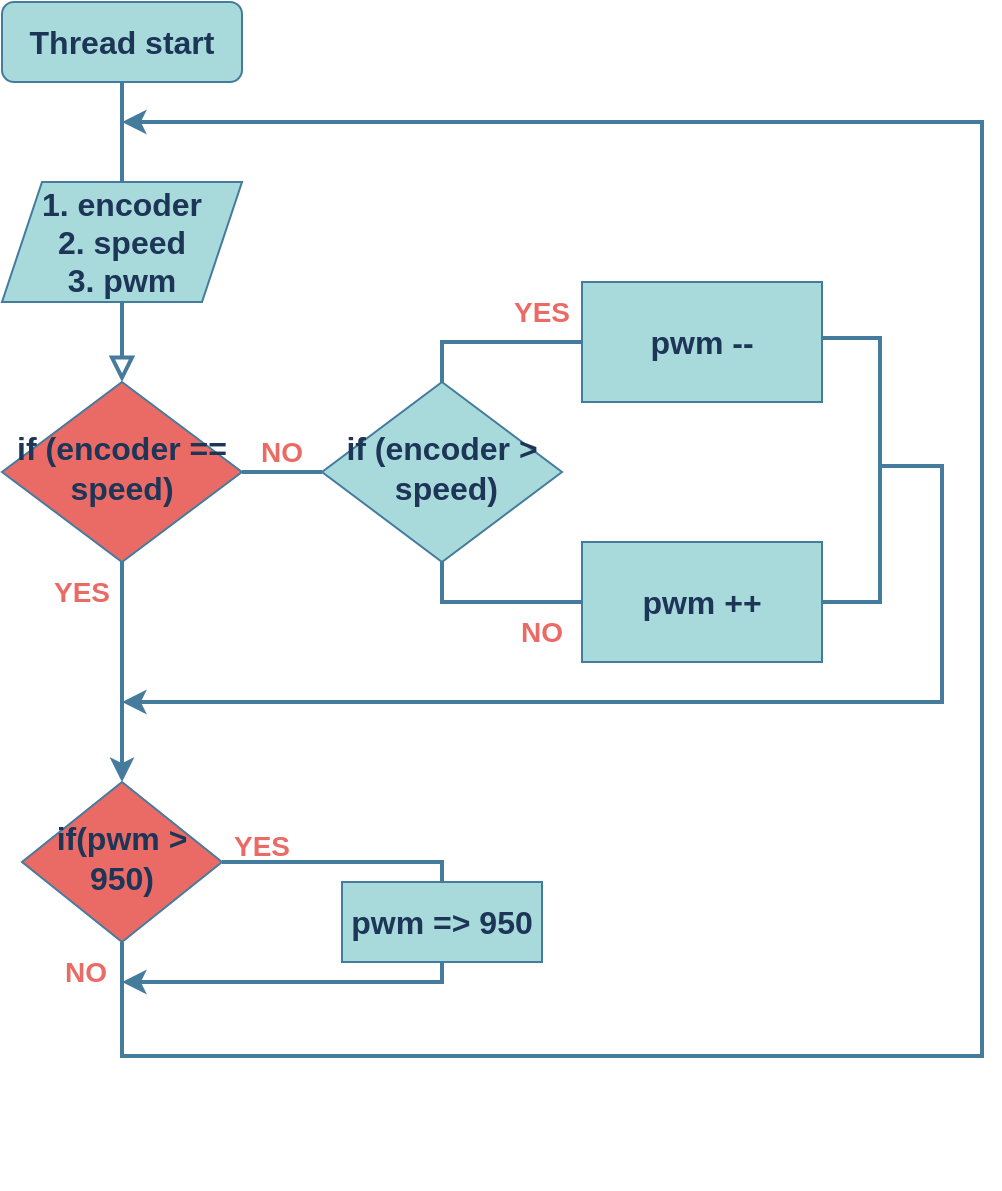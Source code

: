 <mxfile version="20.4.0" type="github">
  <diagram id="C5RBs43oDa-KdzZeNtuy" name="Page-1">
    <mxGraphModel dx="1167" dy="644" grid="0" gridSize="10" guides="1" tooltips="1" connect="1" arrows="1" fold="1" page="1" pageScale="1" pageWidth="827" pageHeight="1169" background="none" math="0" shadow="0">
      <root>
        <mxCell id="WIyWlLk6GJQsqaUBKTNV-0" />
        <mxCell id="WIyWlLk6GJQsqaUBKTNV-1" parent="WIyWlLk6GJQsqaUBKTNV-0" />
        <mxCell id="WIyWlLk6GJQsqaUBKTNV-2" value="" style="rounded=0;html=1;jettySize=auto;orthogonalLoop=1;fontSize=11;endArrow=block;endFill=0;endSize=8;strokeWidth=2;shadow=0;labelBackgroundColor=none;edgeStyle=orthogonalEdgeStyle;startArrow=none;strokeColor=#457B9D;fontColor=#1D3557;" parent="WIyWlLk6GJQsqaUBKTNV-1" source="SJDBsxzSz7_Vg80-1sMf-1" target="WIyWlLk6GJQsqaUBKTNV-6" edge="1">
          <mxGeometry relative="1" as="geometry" />
        </mxCell>
        <mxCell id="WIyWlLk6GJQsqaUBKTNV-3" value="Thread start" style="rounded=1;whiteSpace=wrap;html=1;fontSize=16;glass=0;strokeWidth=1;shadow=0;fillColor=#A8DADC;strokeColor=#457B9D;fontColor=#1D3557;fontStyle=1" parent="WIyWlLk6GJQsqaUBKTNV-1" vertex="1">
          <mxGeometry x="160" y="30" width="120" height="40" as="geometry" />
        </mxCell>
        <mxCell id="nP23edpkX2jtyH_chp0t-15" style="edgeStyle=orthogonalEdgeStyle;rounded=0;orthogonalLoop=1;jettySize=auto;html=1;entryX=0.5;entryY=0;entryDx=0;entryDy=0;strokeColor=#457B9D;strokeWidth=2;" edge="1" parent="WIyWlLk6GJQsqaUBKTNV-1" source="WIyWlLk6GJQsqaUBKTNV-6" target="WIyWlLk6GJQsqaUBKTNV-10">
          <mxGeometry relative="1" as="geometry" />
        </mxCell>
        <mxCell id="WIyWlLk6GJQsqaUBKTNV-6" value="if (encoder == speed)" style="rhombus;whiteSpace=wrap;html=1;shadow=0;fontFamily=Helvetica;fontSize=16;align=center;strokeWidth=1;spacing=6;spacingTop=-4;fillColor=#EA6B66;strokeColor=#457B9D;fontColor=#1D3557;fontStyle=1" parent="WIyWlLk6GJQsqaUBKTNV-1" vertex="1">
          <mxGeometry x="160" y="220" width="120" height="90" as="geometry" />
        </mxCell>
        <mxCell id="SJDBsxzSz7_Vg80-1sMf-20" style="edgeStyle=orthogonalEdgeStyle;rounded=0;sketch=0;orthogonalLoop=1;jettySize=auto;html=1;shadow=0;endFill=1;strokeColor=#457B9D;fontColor=#1D3557;labelBackgroundColor=#F1FAEE;strokeWidth=2;" parent="WIyWlLk6GJQsqaUBKTNV-1" source="WIyWlLk6GJQsqaUBKTNV-10" edge="1">
          <mxGeometry relative="1" as="geometry">
            <mxPoint x="220" y="520" as="targetPoint" />
            <Array as="points">
              <mxPoint x="380" y="460" />
              <mxPoint x="380" y="520" />
            </Array>
          </mxGeometry>
        </mxCell>
        <mxCell id="WIyWlLk6GJQsqaUBKTNV-10" value="if(pwm &amp;gt; 950)" style="rhombus;whiteSpace=wrap;html=1;shadow=0;fontFamily=Helvetica;fontSize=16;align=center;strokeWidth=1;spacing=6;spacingTop=-4;fillColor=#EA6B66;strokeColor=#457B9D;fontColor=#1D3557;fontStyle=1" parent="WIyWlLk6GJQsqaUBKTNV-1" vertex="1">
          <mxGeometry x="170" y="420" width="100" height="80" as="geometry" />
        </mxCell>
        <mxCell id="SJDBsxzSz7_Vg80-1sMf-1" value="1. encoder&lt;br style=&quot;font-size: 16px;&quot;&gt;2. speed&lt;br style=&quot;font-size: 16px;&quot;&gt;3. pwm&lt;br style=&quot;font-size: 16px;&quot;&gt;" style="shape=parallelogram;perimeter=parallelogramPerimeter;whiteSpace=wrap;html=1;fixedSize=1;fillColor=#A8DADC;strokeColor=#457B9D;fontColor=#1D3557;fontStyle=1;fontSize=16;" parent="WIyWlLk6GJQsqaUBKTNV-1" vertex="1">
          <mxGeometry x="160" y="120" width="120" height="60" as="geometry" />
        </mxCell>
        <mxCell id="SJDBsxzSz7_Vg80-1sMf-2" value="" style="rounded=0;html=1;jettySize=auto;orthogonalLoop=1;fontSize=11;endArrow=none;endFill=0;endSize=8;strokeWidth=2;shadow=0;labelBackgroundColor=none;edgeStyle=orthogonalEdgeStyle;strokeColor=#457B9D;fontColor=#1D3557;" parent="WIyWlLk6GJQsqaUBKTNV-1" source="WIyWlLk6GJQsqaUBKTNV-3" target="SJDBsxzSz7_Vg80-1sMf-1" edge="1">
          <mxGeometry relative="1" as="geometry">
            <mxPoint x="220" y="80" as="sourcePoint" />
            <mxPoint x="220" y="230" as="targetPoint" />
          </mxGeometry>
        </mxCell>
        <mxCell id="SJDBsxzSz7_Vg80-1sMf-3" value="if (encoder &amp;gt;&lt;br style=&quot;font-size: 16px;&quot;&gt;&amp;nbsp;speed)" style="rhombus;whiteSpace=wrap;html=1;shadow=0;fontFamily=Helvetica;fontSize=16;align=center;strokeWidth=1;spacing=6;spacingTop=-4;fillColor=#A8DADC;strokeColor=#457B9D;fontColor=#1D3557;fontStyle=1" parent="WIyWlLk6GJQsqaUBKTNV-1" vertex="1">
          <mxGeometry x="320" y="220" width="120" height="90" as="geometry" />
        </mxCell>
        <mxCell id="SJDBsxzSz7_Vg80-1sMf-4" value="" style="edgeStyle=orthogonalEdgeStyle;rounded=0;html=1;jettySize=auto;orthogonalLoop=1;fontSize=11;endArrow=none;endFill=0;endSize=8;strokeWidth=2;shadow=0;labelBackgroundColor=none;strokeColor=#457B9D;fontColor=#1D3557;" parent="WIyWlLk6GJQsqaUBKTNV-1" source="WIyWlLk6GJQsqaUBKTNV-6" target="SJDBsxzSz7_Vg80-1sMf-3" edge="1">
          <mxGeometry y="10" relative="1" as="geometry">
            <mxPoint as="offset" />
            <mxPoint x="280" y="265" as="sourcePoint" />
            <mxPoint x="460" y="265" as="targetPoint" />
          </mxGeometry>
        </mxCell>
        <mxCell id="SJDBsxzSz7_Vg80-1sMf-6" value="pwm ++" style="rounded=0;whiteSpace=wrap;html=1;fillColor=#A8DADC;strokeColor=#457B9D;fontColor=#1D3557;fontStyle=1;fontSize=16;" parent="WIyWlLk6GJQsqaUBKTNV-1" vertex="1">
          <mxGeometry x="450" y="300" width="120" height="60" as="geometry" />
        </mxCell>
        <mxCell id="SJDBsxzSz7_Vg80-1sMf-8" value="pwm --" style="rounded=0;whiteSpace=wrap;html=1;fillColor=#A8DADC;strokeColor=#457B9D;fontColor=#1D3557;fontStyle=1;fontSize=16;" parent="WIyWlLk6GJQsqaUBKTNV-1" vertex="1">
          <mxGeometry x="450" y="170" width="120" height="60" as="geometry" />
        </mxCell>
        <mxCell id="SJDBsxzSz7_Vg80-1sMf-19" value="pwm =&amp;gt; 950" style="rounded=0;whiteSpace=wrap;html=1;fillColor=#A8DADC;strokeColor=#457B9D;fontColor=#1D3557;fontStyle=1;fontSize=16;" parent="WIyWlLk6GJQsqaUBKTNV-1" vertex="1">
          <mxGeometry x="330" y="470" width="100" height="40" as="geometry" />
        </mxCell>
        <mxCell id="SJDBsxzSz7_Vg80-1sMf-22" value="NO" style="text;html=1;strokeColor=none;fillColor=none;align=center;verticalAlign=middle;whiteSpace=wrap;rounded=0;fontColor=#EA6B66;fontStyle=1;fontSize=14;" parent="WIyWlLk6GJQsqaUBKTNV-1" vertex="1">
          <mxGeometry x="400" y="330" width="60" height="30" as="geometry" />
        </mxCell>
        <mxCell id="SJDBsxzSz7_Vg80-1sMf-29" style="edgeStyle=orthogonalEdgeStyle;rounded=0;sketch=0;orthogonalLoop=1;jettySize=auto;html=1;shadow=0;endFill=1;strokeColor=#457B9D;fontColor=#1D3557;labelBackgroundColor=#F1FAEE;exitX=0.5;exitY=1;exitDx=0;exitDy=0;strokeWidth=2;" parent="WIyWlLk6GJQsqaUBKTNV-1" source="WIyWlLk6GJQsqaUBKTNV-10" edge="1">
          <mxGeometry relative="1" as="geometry">
            <mxPoint x="220" y="90" as="targetPoint" />
            <Array as="points">
              <mxPoint x="220" y="557" />
              <mxPoint x="650" y="557" />
              <mxPoint x="650" y="90" />
            </Array>
            <mxPoint x="215" y="575" as="sourcePoint" />
          </mxGeometry>
        </mxCell>
        <mxCell id="SJDBsxzSz7_Vg80-1sMf-33" value="YES" style="text;html=1;strokeColor=none;fillColor=none;align=center;verticalAlign=middle;whiteSpace=wrap;rounded=0;fontColor=#EA6B66;fontStyle=1;fontSize=14;" parent="WIyWlLk6GJQsqaUBKTNV-1" vertex="1">
          <mxGeometry x="260" y="437" width="60" height="30" as="geometry" />
        </mxCell>
        <mxCell id="SJDBsxzSz7_Vg80-1sMf-35" style="edgeStyle=orthogonalEdgeStyle;rounded=0;sketch=0;orthogonalLoop=1;jettySize=auto;html=1;exitX=0.5;exitY=1;exitDx=0;exitDy=0;shadow=0;endFill=1;strokeColor=#457B9D;fontColor=#1D3557;labelBackgroundColor=#F1FAEE;" parent="WIyWlLk6GJQsqaUBKTNV-1" edge="1">
          <mxGeometry relative="1" as="geometry">
            <mxPoint x="290" y="615" as="sourcePoint" />
            <mxPoint x="290" y="615" as="targetPoint" />
          </mxGeometry>
        </mxCell>
        <mxCell id="nP23edpkX2jtyH_chp0t-7" value="" style="strokeWidth=2;html=1;shape=mxgraph.flowchart.annotation_1;align=left;pointerEvents=1;rotation=-180;strokeColor=#457B9D;" vertex="1" parent="WIyWlLk6GJQsqaUBKTNV-1">
          <mxGeometry x="570" y="198" width="29" height="132" as="geometry" />
        </mxCell>
        <mxCell id="nP23edpkX2jtyH_chp0t-8" value="" style="endArrow=none;html=1;rounded=0;entryX=0.5;entryY=1;entryDx=0;entryDy=0;strokeColor=#457B9D;strokeWidth=2;" edge="1" parent="WIyWlLk6GJQsqaUBKTNV-1" target="SJDBsxzSz7_Vg80-1sMf-3">
          <mxGeometry width="50" height="50" relative="1" as="geometry">
            <mxPoint x="450" y="330" as="sourcePoint" />
            <mxPoint x="355" y="335" as="targetPoint" />
            <Array as="points">
              <mxPoint x="380" y="330" />
            </Array>
          </mxGeometry>
        </mxCell>
        <mxCell id="nP23edpkX2jtyH_chp0t-10" value="" style="endArrow=none;html=1;rounded=0;entryX=0;entryY=0.5;entryDx=0;entryDy=0;exitX=0.5;exitY=0;exitDx=0;exitDy=0;strokeColor=#457B9D;strokeWidth=2;" edge="1" parent="WIyWlLk6GJQsqaUBKTNV-1" source="SJDBsxzSz7_Vg80-1sMf-3" target="SJDBsxzSz7_Vg80-1sMf-8">
          <mxGeometry width="50" height="50" relative="1" as="geometry">
            <mxPoint x="305" y="326" as="sourcePoint" />
            <mxPoint x="355" y="276" as="targetPoint" />
            <Array as="points">
              <mxPoint x="380" y="200" />
            </Array>
          </mxGeometry>
        </mxCell>
        <mxCell id="nP23edpkX2jtyH_chp0t-11" value="YES" style="text;html=1;strokeColor=none;fillColor=none;align=center;verticalAlign=middle;whiteSpace=wrap;rounded=0;fontColor=#EA6B66;fontStyle=1;fontSize=14;" vertex="1" parent="WIyWlLk6GJQsqaUBKTNV-1">
          <mxGeometry x="400" y="170" width="60" height="30" as="geometry" />
        </mxCell>
        <mxCell id="nP23edpkX2jtyH_chp0t-12" value="" style="endArrow=classic;html=1;rounded=0;strokeColor=#457B9D;strokeWidth=2;" edge="1" parent="WIyWlLk6GJQsqaUBKTNV-1">
          <mxGeometry width="50" height="50" relative="1" as="geometry">
            <mxPoint x="600" y="262" as="sourcePoint" />
            <mxPoint x="220" y="380" as="targetPoint" />
            <Array as="points">
              <mxPoint x="630" y="262" />
              <mxPoint x="630" y="380" />
            </Array>
          </mxGeometry>
        </mxCell>
        <mxCell id="nP23edpkX2jtyH_chp0t-14" value="NO" style="text;html=1;strokeColor=none;fillColor=none;align=center;verticalAlign=middle;whiteSpace=wrap;rounded=0;fontColor=#EA6B66;fontStyle=1;fontSize=14;" vertex="1" parent="WIyWlLk6GJQsqaUBKTNV-1">
          <mxGeometry x="172" y="500" width="60" height="30" as="geometry" />
        </mxCell>
        <mxCell id="nP23edpkX2jtyH_chp0t-16" value="YES" style="text;html=1;strokeColor=none;fillColor=none;align=center;verticalAlign=middle;whiteSpace=wrap;rounded=0;fontColor=#EA6B66;fontStyle=1;fontSize=14;" vertex="1" parent="WIyWlLk6GJQsqaUBKTNV-1">
          <mxGeometry x="170" y="310" width="60" height="30" as="geometry" />
        </mxCell>
        <mxCell id="nP23edpkX2jtyH_chp0t-17" value="NO" style="text;html=1;strokeColor=none;fillColor=none;align=center;verticalAlign=middle;whiteSpace=wrap;rounded=0;fontColor=#EA6B66;fontStyle=1;fontSize=14;" vertex="1" parent="WIyWlLk6GJQsqaUBKTNV-1">
          <mxGeometry x="270" y="240" width="60" height="30" as="geometry" />
        </mxCell>
      </root>
    </mxGraphModel>
  </diagram>
</mxfile>

